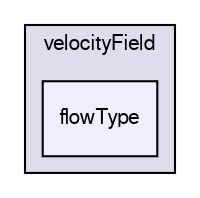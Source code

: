 digraph "applications/utilities/postProcessing/velocityField/flowType" {
  bgcolor=transparent;
  compound=true
  node [ fontsize="10", fontname="FreeSans"];
  edge [ labelfontsize="10", labelfontname="FreeSans"];
  subgraph clusterdir_31d73b4cf03cda8c2fb51c01c16bda9c {
    graph [ bgcolor="#ddddee", pencolor="black", label="velocityField" fontname="FreeSans", fontsize="10", URL="dir_31d73b4cf03cda8c2fb51c01c16bda9c.html"]
  dir_21f34248e214441e74c0f2d64b385b04 [shape=box, label="flowType", style="filled", fillcolor="#eeeeff", pencolor="black", URL="dir_21f34248e214441e74c0f2d64b385b04.html"];
  }
}
